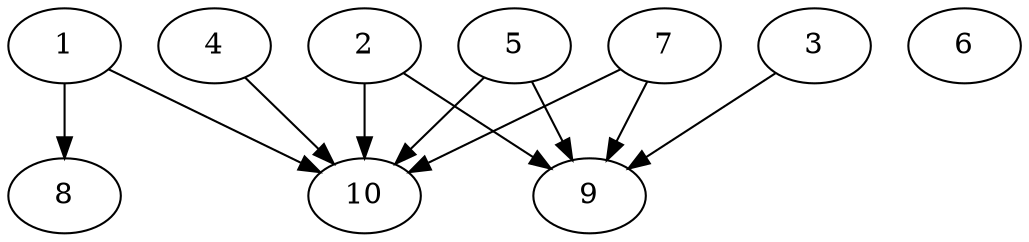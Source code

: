 // DAG automatically generated by daggen at Thu Oct  3 13:58:04 2019
// ./daggen --dot -n 10 --ccr 0.4 --fat 0.9 --regular 0.7 --density 0.9 --mindata 5242880 --maxdata 52428800 
digraph G {
  1 [size="16611840", alpha="0.04", expect_size="6644736"] 
  1 -> 8 [size ="6644736"]
  1 -> 10 [size ="6644736"]
  2 [size="64104960", alpha="0.20", expect_size="25641984"] 
  2 -> 9 [size ="25641984"]
  2 -> 10 [size ="25641984"]
  3 [size="99540480", alpha="0.07", expect_size="39816192"] 
  3 -> 9 [size ="39816192"]
  4 [size="87413760", alpha="0.08", expect_size="34965504"] 
  4 -> 10 [size ="34965504"]
  5 [size="128112640", alpha="0.19", expect_size="51245056"] 
  5 -> 9 [size ="51245056"]
  5 -> 10 [size ="51245056"]
  6 [size="122693120", alpha="0.05", expect_size="49077248"] 
  7 [size="93222400", alpha="0.18", expect_size="37288960"] 
  7 -> 9 [size ="37288960"]
  7 -> 10 [size ="37288960"]
  8 [size="127805440", alpha="0.08", expect_size="51122176"] 
  9 [size="95562240", alpha="0.19", expect_size="38224896"] 
  10 [size="20894720", alpha="0.09", expect_size="8357888"] 
}
